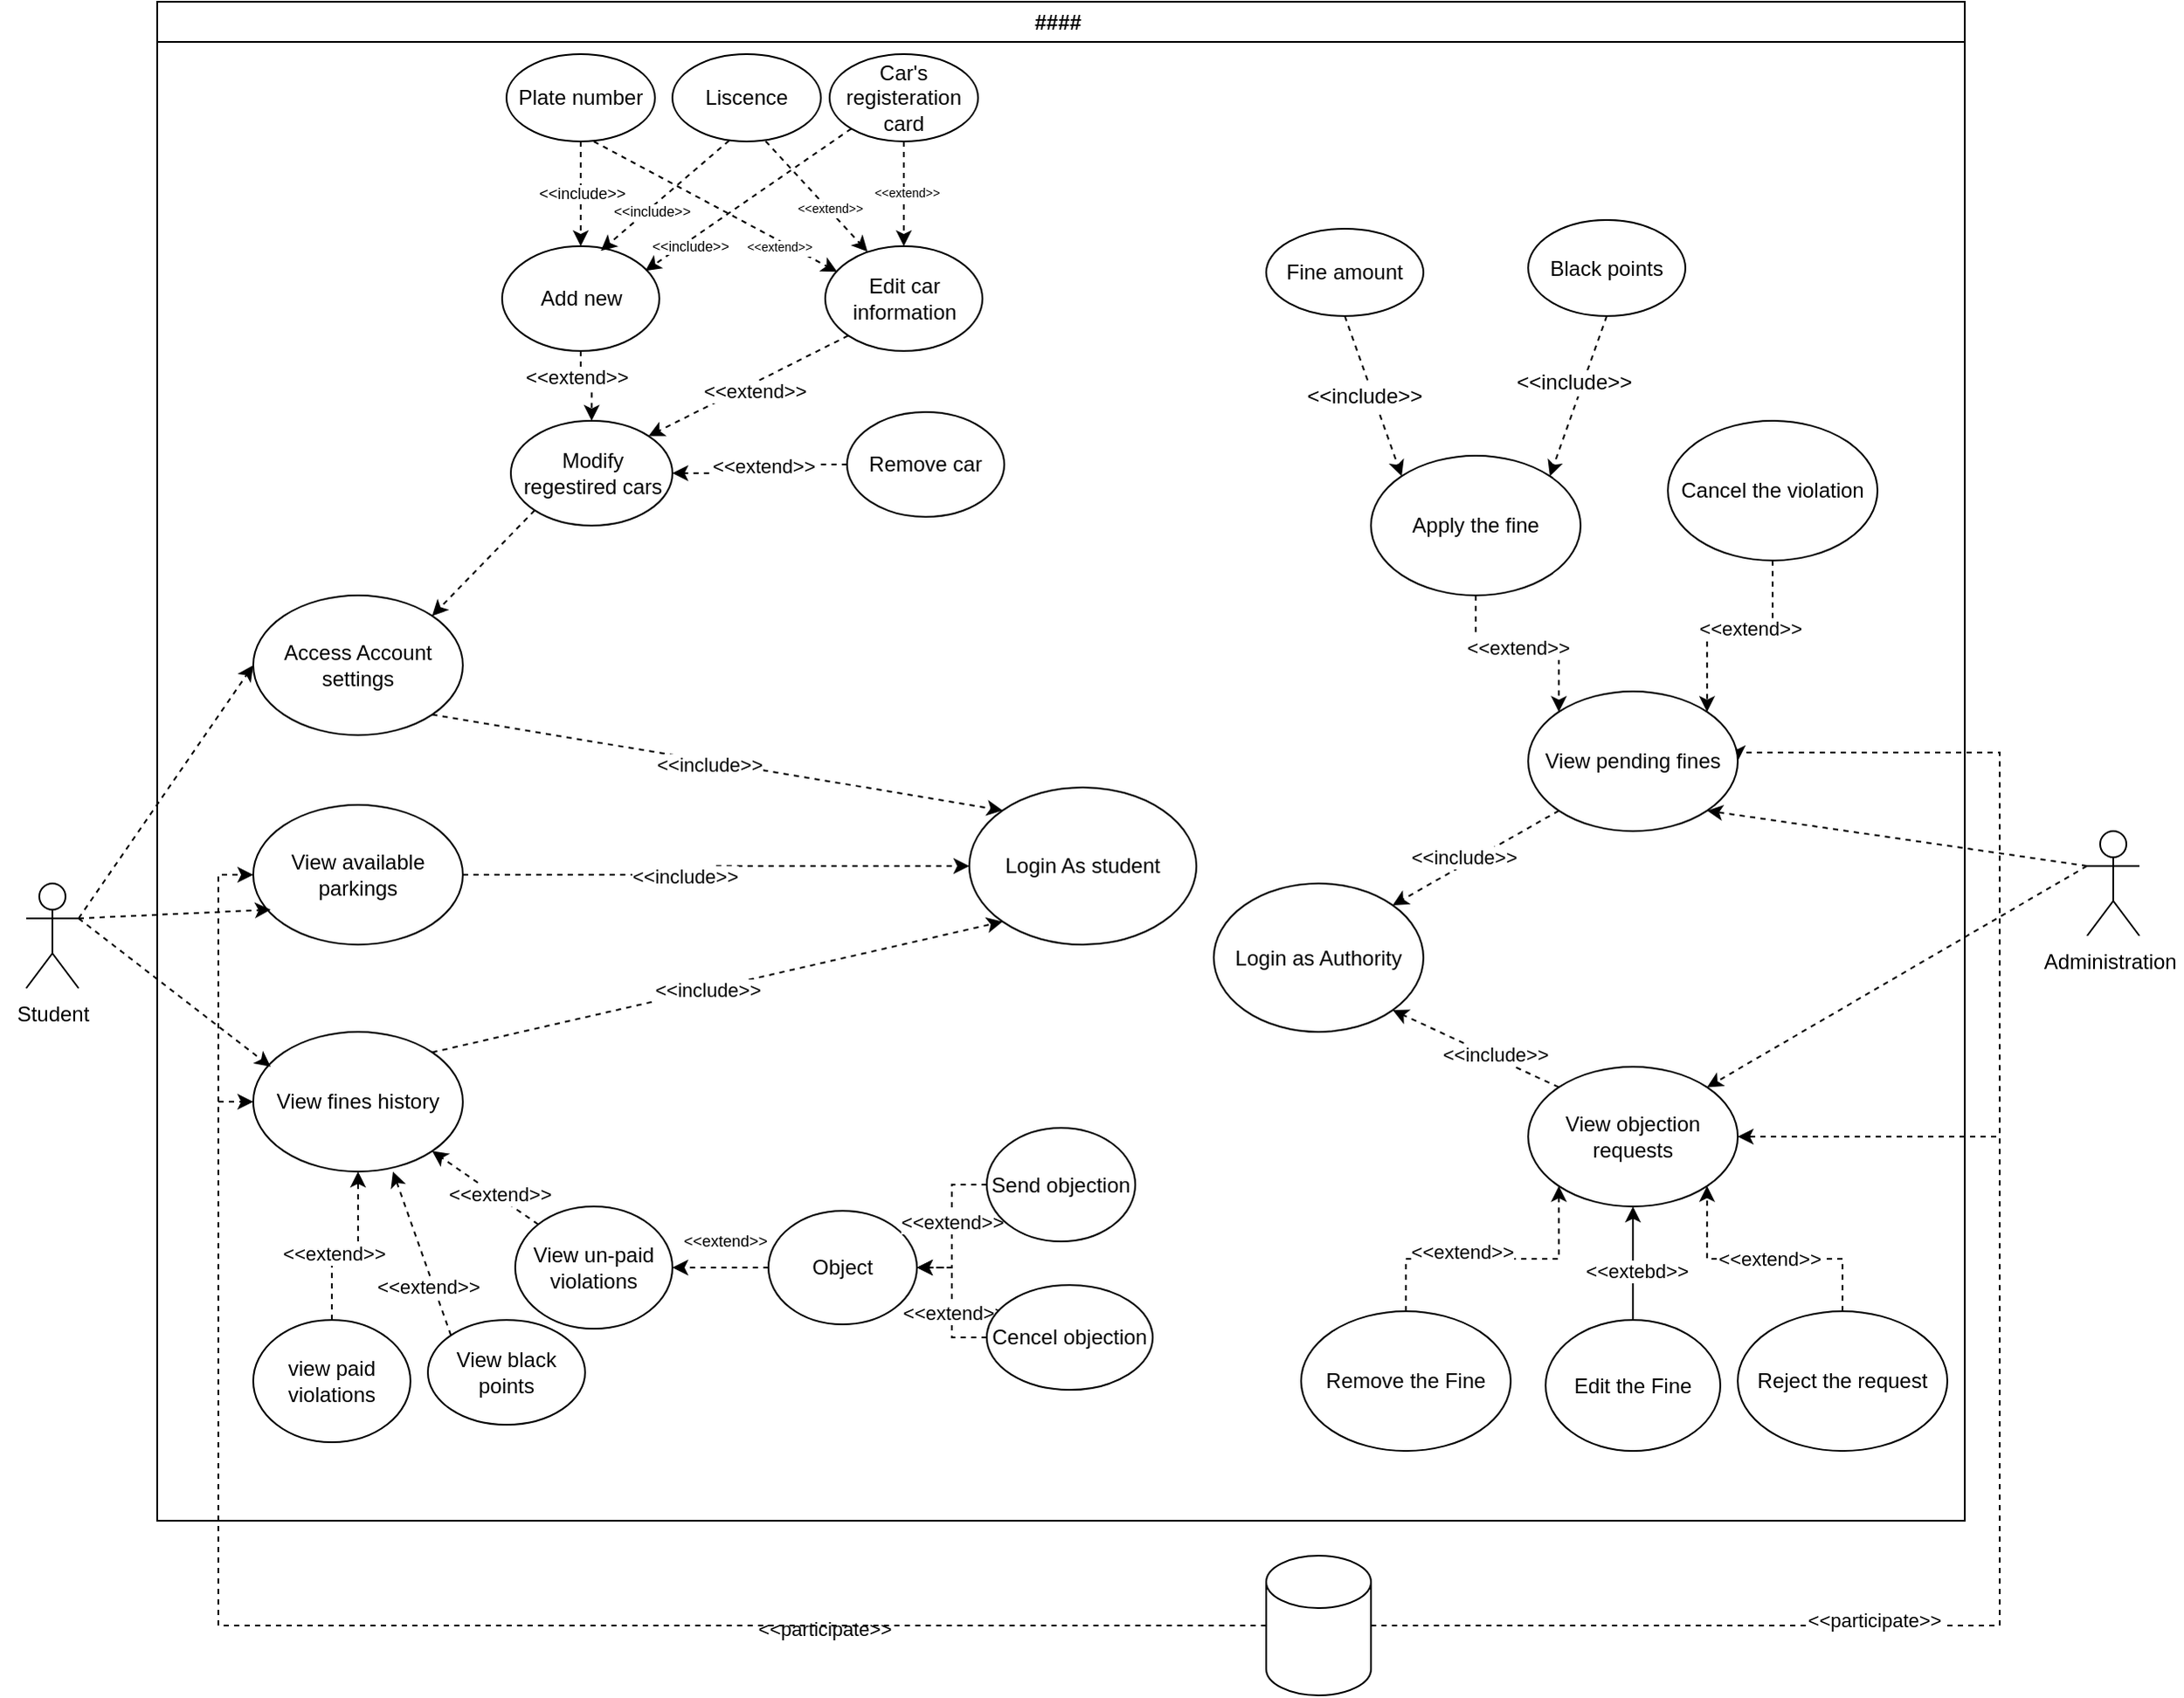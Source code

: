 <mxfile version="20.8.23" type="github" pages="6"><diagram name="Page-1" id="2uTSXbhRYP3rcx5WWeBE"><mxGraphModel dx="555" dy="435" grid="1" gridSize="10" guides="1" tooltips="1" connect="1" arrows="1" fold="1" page="1" pageScale="1" pageWidth="850" pageHeight="1100" math="0" shadow="0"><root><mxCell id="kBsdiCzwA7r4rEjokHal-0"/><mxCell id="kBsdiCzwA7r4rEjokHal-1" parent="kBsdiCzwA7r4rEjokHal-0"/><mxCell id="U8if882Ww-JnEzy6yIA2-0" style="edgeStyle=orthogonalEdgeStyle;rounded=0;orthogonalLoop=1;jettySize=auto;html=1;entryX=0;entryY=0.5;entryDx=0;entryDy=0;dashed=1;" parent="kBsdiCzwA7r4rEjokHal-1" source="U8if882Ww-JnEzy6yIA2-2" target="U8if882Ww-JnEzy6yIA2-43" edge="1"><mxGeometry relative="1" as="geometry"/></mxCell><mxCell id="U8if882Ww-JnEzy6yIA2-1" value="&amp;lt;&amp;lt;include&amp;gt;&amp;gt;" style="edgeLabel;html=1;align=center;verticalAlign=middle;resizable=0;points=[];" parent="U8if882Ww-JnEzy6yIA2-0" vertex="1" connectable="0"><mxGeometry x="-0.14" y="-1" relative="1" as="geometry"><mxPoint as="offset"/></mxGeometry></mxCell><mxCell id="U8if882Ww-JnEzy6yIA2-2" value="View available parkings" style="ellipse;whiteSpace=wrap;html=1;" parent="kBsdiCzwA7r4rEjokHal-1" vertex="1"><mxGeometry x="170" y="500" width="120" height="80" as="geometry"/></mxCell><mxCell id="U8if882Ww-JnEzy6yIA2-3" value="Access Account settings" style="ellipse;whiteSpace=wrap;html=1;" parent="kBsdiCzwA7r4rEjokHal-1" vertex="1"><mxGeometry x="170" y="380" width="120" height="80" as="geometry"/></mxCell><mxCell id="U8if882Ww-JnEzy6yIA2-4" style="edgeStyle=orthogonalEdgeStyle;rounded=0;orthogonalLoop=1;jettySize=auto;html=1;dashed=1;exitX=0.5;exitY=0;exitDx=0;exitDy=0;entryX=0.5;entryY=1;entryDx=0;entryDy=0;" parent="kBsdiCzwA7r4rEjokHal-1" source="U8if882Ww-JnEzy6yIA2-36" target="U8if882Ww-JnEzy6yIA2-6" edge="1"><mxGeometry relative="1" as="geometry"><mxPoint x="190" y="770" as="targetPoint"/><Array as="points"/></mxGeometry></mxCell><mxCell id="U8if882Ww-JnEzy6yIA2-5" value="&amp;lt;&amp;lt;extend&amp;gt;&amp;gt;" style="edgeLabel;html=1;align=center;verticalAlign=middle;resizable=0;points=[];" parent="U8if882Ww-JnEzy6yIA2-4" vertex="1" connectable="0"><mxGeometry x="-0.23" y="-1" relative="1" as="geometry"><mxPoint as="offset"/></mxGeometry></mxCell><mxCell id="U8if882Ww-JnEzy6yIA2-6" value="View fines history" style="ellipse;whiteSpace=wrap;html=1;" parent="kBsdiCzwA7r4rEjokHal-1" vertex="1"><mxGeometry x="170" y="630" width="120" height="80" as="geometry"/></mxCell><mxCell id="U8if882Ww-JnEzy6yIA2-10" value="Modify regestired cars" style="ellipse;whiteSpace=wrap;html=1;" parent="kBsdiCzwA7r4rEjokHal-1" vertex="1"><mxGeometry x="317.5" y="280" width="92.5" height="60" as="geometry"/></mxCell><mxCell id="U8if882Ww-JnEzy6yIA2-11" value="Edit car information" style="ellipse;whiteSpace=wrap;html=1;" parent="kBsdiCzwA7r4rEjokHal-1" vertex="1"><mxGeometry x="497.5" y="180" width="90" height="60" as="geometry"/></mxCell><mxCell id="U8if882Ww-JnEzy6yIA2-12" style="edgeStyle=orthogonalEdgeStyle;rounded=0;orthogonalLoop=1;jettySize=auto;html=1;entryX=1;entryY=0.5;entryDx=0;entryDy=0;dashed=1;" parent="kBsdiCzwA7r4rEjokHal-1" source="U8if882Ww-JnEzy6yIA2-14" target="U8if882Ww-JnEzy6yIA2-10" edge="1"><mxGeometry relative="1" as="geometry"/></mxCell><mxCell id="U8if882Ww-JnEzy6yIA2-13" value="&amp;lt;&amp;lt;extend&amp;gt;&amp;gt;" style="edgeLabel;html=1;align=center;verticalAlign=middle;resizable=0;points=[];" parent="U8if882Ww-JnEzy6yIA2-12" vertex="1" connectable="0"><mxGeometry x="-0.03" y="2" relative="1" as="geometry"><mxPoint as="offset"/></mxGeometry></mxCell><mxCell id="U8if882Ww-JnEzy6yIA2-14" value="Remove car" style="ellipse;whiteSpace=wrap;html=1;" parent="kBsdiCzwA7r4rEjokHal-1" vertex="1"><mxGeometry x="510" y="275" width="90" height="60" as="geometry"/></mxCell><mxCell id="U8if882Ww-JnEzy6yIA2-15" style="edgeStyle=orthogonalEdgeStyle;rounded=0;orthogonalLoop=1;jettySize=auto;html=1;entryX=0.5;entryY=0;entryDx=0;entryDy=0;dashed=1;" parent="kBsdiCzwA7r4rEjokHal-1" source="U8if882Ww-JnEzy6yIA2-17" target="U8if882Ww-JnEzy6yIA2-10" edge="1"><mxGeometry relative="1" as="geometry"/></mxCell><mxCell id="U8if882Ww-JnEzy6yIA2-16" value="&amp;lt;&amp;lt;extend&amp;gt;&amp;gt;" style="edgeLabel;html=1;align=center;verticalAlign=middle;resizable=0;points=[];" parent="U8if882Ww-JnEzy6yIA2-15" vertex="1" connectable="0"><mxGeometry x="-0.354" y="-3" relative="1" as="geometry"><mxPoint as="offset"/></mxGeometry></mxCell><mxCell id="U8if882Ww-JnEzy6yIA2-17" value="Add new" style="ellipse;whiteSpace=wrap;html=1;" parent="kBsdiCzwA7r4rEjokHal-1" vertex="1"><mxGeometry x="312.5" y="180" width="90" height="60" as="geometry"/></mxCell><mxCell id="U8if882Ww-JnEzy6yIA2-18" value="" style="endArrow=classic;html=1;rounded=0;dashed=1;exitX=0;exitY=1;exitDx=0;exitDy=0;entryX=1;entryY=0;entryDx=0;entryDy=0;" parent="kBsdiCzwA7r4rEjokHal-1" source="U8if882Ww-JnEzy6yIA2-10" target="U8if882Ww-JnEzy6yIA2-3" edge="1"><mxGeometry width="50" height="50" relative="1" as="geometry"><mxPoint x="530" y="530" as="sourcePoint"/><mxPoint x="580" y="480" as="targetPoint"/></mxGeometry></mxCell><mxCell id="U8if882Ww-JnEzy6yIA2-19" value="" style="endArrow=classic;html=1;rounded=0;dashed=1;entryX=1;entryY=0;entryDx=0;entryDy=0;exitX=0;exitY=1;exitDx=0;exitDy=0;" parent="kBsdiCzwA7r4rEjokHal-1" source="U8if882Ww-JnEzy6yIA2-11" target="U8if882Ww-JnEzy6yIA2-10" edge="1"><mxGeometry width="50" height="50" relative="1" as="geometry"><mxPoint x="437.5" y="210" as="sourcePoint"/><mxPoint x="487.5" y="160" as="targetPoint"/></mxGeometry></mxCell><mxCell id="U8if882Ww-JnEzy6yIA2-20" value="&amp;lt;&amp;lt;extend&amp;gt;&amp;gt;" style="edgeLabel;html=1;align=center;verticalAlign=middle;resizable=0;points=[];" parent="U8if882Ww-JnEzy6yIA2-19" vertex="1" connectable="0"><mxGeometry x="-0.032" y="4" relative="1" as="geometry"><mxPoint as="offset"/></mxGeometry></mxCell><mxCell id="U8if882Ww-JnEzy6yIA2-21" value="Plate number" style="ellipse;whiteSpace=wrap;html=1;" parent="kBsdiCzwA7r4rEjokHal-1" vertex="1"><mxGeometry x="315" y="70" width="85" height="50" as="geometry"/></mxCell><mxCell id="U8if882Ww-JnEzy6yIA2-22" value="Liscence" style="ellipse;whiteSpace=wrap;html=1;" parent="kBsdiCzwA7r4rEjokHal-1" vertex="1"><mxGeometry x="410" y="70" width="85" height="50" as="geometry"/></mxCell><mxCell id="U8if882Ww-JnEzy6yIA2-23" value="Car's registeration card" style="ellipse;whiteSpace=wrap;html=1;" parent="kBsdiCzwA7r4rEjokHal-1" vertex="1"><mxGeometry x="500" y="70" width="85" height="50" as="geometry"/></mxCell><mxCell id="U8if882Ww-JnEzy6yIA2-24" value="" style="endArrow=classic;html=1;rounded=0;dashed=1;exitX=0.5;exitY=1;exitDx=0;exitDy=0;entryX=0.5;entryY=0;entryDx=0;entryDy=0;" parent="kBsdiCzwA7r4rEjokHal-1" source="U8if882Ww-JnEzy6yIA2-21" target="U8if882Ww-JnEzy6yIA2-17" edge="1"><mxGeometry width="50" height="50" relative="1" as="geometry"><mxPoint x="430" y="190" as="sourcePoint"/><mxPoint x="365" y="190" as="targetPoint"/></mxGeometry></mxCell><mxCell id="U8if882Ww-JnEzy6yIA2-25" value="&amp;lt;&amp;lt;include&amp;gt;&amp;gt;" style="edgeLabel;html=1;align=center;verticalAlign=middle;resizable=0;points=[];fontSize=9;" parent="U8if882Ww-JnEzy6yIA2-24" vertex="1" connectable="0"><mxGeometry x="-0.009" y="1" relative="1" as="geometry"><mxPoint x="-1" as="offset"/></mxGeometry></mxCell><mxCell id="U8if882Ww-JnEzy6yIA2-26" value="" style="endArrow=classic;html=1;rounded=0;dashed=1;entryX=0.269;entryY=0.052;entryDx=0;entryDy=0;exitX=0.628;exitY=0.997;exitDx=0;exitDy=0;entryPerimeter=0;exitPerimeter=0;" parent="kBsdiCzwA7r4rEjokHal-1" source="U8if882Ww-JnEzy6yIA2-22" target="U8if882Ww-JnEzy6yIA2-11" edge="1"><mxGeometry width="50" height="50" relative="1" as="geometry"><mxPoint x="435" y="270" as="sourcePoint"/><mxPoint x="485" y="220" as="targetPoint"/></mxGeometry></mxCell><mxCell id="U8if882Ww-JnEzy6yIA2-27" value="&amp;lt;&amp;lt;extend&amp;gt;&amp;gt;" style="edgeLabel;html=1;align=center;verticalAlign=middle;resizable=0;points=[];fontSize=7;" parent="U8if882Ww-JnEzy6yIA2-26" vertex="1" connectable="0"><mxGeometry x="0.238" relative="1" as="geometry"><mxPoint as="offset"/></mxGeometry></mxCell><mxCell id="U8if882Ww-JnEzy6yIA2-28" value="" style="endArrow=classic;html=1;rounded=0;dashed=1;entryX=0.5;entryY=0;entryDx=0;entryDy=0;exitX=0.5;exitY=1;exitDx=0;exitDy=0;" parent="kBsdiCzwA7r4rEjokHal-1" source="U8if882Ww-JnEzy6yIA2-23" target="U8if882Ww-JnEzy6yIA2-11" edge="1"><mxGeometry width="50" height="50" relative="1" as="geometry"><mxPoint x="435" y="270" as="sourcePoint"/><mxPoint x="485" y="220" as="targetPoint"/></mxGeometry></mxCell><mxCell id="U8if882Ww-JnEzy6yIA2-29" value="&amp;lt;&amp;lt;extend&amp;gt;&amp;gt;" style="edgeLabel;html=1;align=center;verticalAlign=middle;resizable=0;points=[];fontSize=7;" parent="U8if882Ww-JnEzy6yIA2-28" vertex="1" connectable="0"><mxGeometry x="-0.007" y="1" relative="1" as="geometry"><mxPoint as="offset"/></mxGeometry></mxCell><mxCell id="U8if882Ww-JnEzy6yIA2-30" value="" style="endArrow=classic;html=1;rounded=0;dashed=1;entryX=0.911;entryY=0.235;entryDx=0;entryDy=0;entryPerimeter=0;exitX=0;exitY=1;exitDx=0;exitDy=0;" parent="kBsdiCzwA7r4rEjokHal-1" source="U8if882Ww-JnEzy6yIA2-23" target="U8if882Ww-JnEzy6yIA2-17" edge="1"><mxGeometry width="50" height="50" relative="1" as="geometry"><mxPoint x="425" y="190" as="sourcePoint"/><mxPoint x="475" y="140" as="targetPoint"/></mxGeometry></mxCell><mxCell id="U8if882Ww-JnEzy6yIA2-31" value="&amp;lt;&amp;lt;include&amp;gt;&amp;gt;" style="edgeLabel;html=1;align=center;verticalAlign=middle;resizable=0;points=[];fontSize=8;" parent="U8if882Ww-JnEzy6yIA2-30" vertex="1" connectable="0"><mxGeometry x="0.717" y="-1" relative="1" as="geometry"><mxPoint x="9" y="-2" as="offset"/></mxGeometry></mxCell><mxCell id="U8if882Ww-JnEzy6yIA2-32" value="" style="endArrow=classic;html=1;rounded=0;dashed=1;entryX=0.628;entryY=0.044;entryDx=0;entryDy=0;entryPerimeter=0;exitX=0.382;exitY=0.99;exitDx=0;exitDy=0;exitPerimeter=0;" parent="kBsdiCzwA7r4rEjokHal-1" source="U8if882Ww-JnEzy6yIA2-22" target="U8if882Ww-JnEzy6yIA2-17" edge="1"><mxGeometry width="50" height="50" relative="1" as="geometry"><mxPoint x="415" y="170" as="sourcePoint"/><mxPoint x="465" y="120" as="targetPoint"/></mxGeometry></mxCell><mxCell id="U8if882Ww-JnEzy6yIA2-33" value="&amp;lt;&amp;lt;include&amp;gt;&amp;gt;" style="edgeLabel;html=1;align=center;verticalAlign=middle;resizable=0;points=[];fontSize=8;" parent="U8if882Ww-JnEzy6yIA2-32" vertex="1" connectable="0"><mxGeometry x="0.243" y="1" relative="1" as="geometry"><mxPoint as="offset"/></mxGeometry></mxCell><mxCell id="U8if882Ww-JnEzy6yIA2-34" value="" style="endArrow=classic;html=1;rounded=0;dashed=1;entryX=0.076;entryY=0.244;entryDx=0;entryDy=0;entryPerimeter=0;" parent="kBsdiCzwA7r4rEjokHal-1" target="U8if882Ww-JnEzy6yIA2-11" edge="1"><mxGeometry width="50" height="50" relative="1" as="geometry"><mxPoint x="365" y="120" as="sourcePoint"/><mxPoint x="285" y="140" as="targetPoint"/></mxGeometry></mxCell><mxCell id="U8if882Ww-JnEzy6yIA2-35" value="&amp;lt;&amp;lt;extend&amp;gt;&amp;gt;" style="edgeLabel;html=1;align=center;verticalAlign=middle;resizable=0;points=[];fontSize=7;" parent="U8if882Ww-JnEzy6yIA2-34" vertex="1" connectable="0"><mxGeometry x="0.378" y="-1" relative="1" as="geometry"><mxPoint x="10" y="8" as="offset"/></mxGeometry></mxCell><mxCell id="U8if882Ww-JnEzy6yIA2-37" value="View un-paid violations" style="ellipse;whiteSpace=wrap;html=1;" parent="kBsdiCzwA7r4rEjokHal-1" vertex="1"><mxGeometry x="320" y="730" width="90" height="70" as="geometry"/></mxCell><mxCell id="U8if882Ww-JnEzy6yIA2-38" value="" style="endArrow=classic;html=1;rounded=0;dashed=1;exitX=0;exitY=0;exitDx=0;exitDy=0;entryX=1;entryY=1;entryDx=0;entryDy=0;" parent="kBsdiCzwA7r4rEjokHal-1" source="U8if882Ww-JnEzy6yIA2-37" target="U8if882Ww-JnEzy6yIA2-6" edge="1"><mxGeometry width="50" height="50" relative="1" as="geometry"><mxPoint x="290" y="780" as="sourcePoint"/><mxPoint x="380" y="710" as="targetPoint"/></mxGeometry></mxCell><mxCell id="U8if882Ww-JnEzy6yIA2-39" value="&amp;lt;&amp;lt;extend&amp;gt;&amp;gt;" style="edgeLabel;html=1;align=center;verticalAlign=middle;resizable=0;points=[];" parent="U8if882Ww-JnEzy6yIA2-38" vertex="1" connectable="0"><mxGeometry x="-0.228" y="-1" relative="1" as="geometry"><mxPoint as="offset"/></mxGeometry></mxCell><mxCell id="U8if882Ww-JnEzy6yIA2-40" value="" style="edgeStyle=orthogonalEdgeStyle;rounded=0;orthogonalLoop=1;jettySize=auto;html=1;dashed=1;fontSize=12;" parent="kBsdiCzwA7r4rEjokHal-1" source="U8if882Ww-JnEzy6yIA2-42" target="U8if882Ww-JnEzy6yIA2-37" edge="1"><mxGeometry relative="1" as="geometry"/></mxCell><mxCell id="U8if882Ww-JnEzy6yIA2-41" value="&amp;lt;&amp;lt;extend&amp;gt;&amp;gt;" style="edgeLabel;html=1;align=center;verticalAlign=middle;resizable=0;points=[];fontSize=9;" parent="U8if882Ww-JnEzy6yIA2-40" vertex="1" connectable="0"><mxGeometry x="-0.122" y="1" relative="1" as="geometry"><mxPoint x="-1" y="-16" as="offset"/></mxGeometry></mxCell><mxCell id="U8if882Ww-JnEzy6yIA2-42" value="Object" style="ellipse;whiteSpace=wrap;html=1;" parent="kBsdiCzwA7r4rEjokHal-1" vertex="1"><mxGeometry x="465" y="732.5" width="85" height="65" as="geometry"/></mxCell><mxCell id="U8if882Ww-JnEzy6yIA2-44" value="" style="endArrow=classic;html=1;rounded=0;dashed=1;entryX=0;entryY=0;entryDx=0;entryDy=0;exitX=1;exitY=1;exitDx=0;exitDy=0;" parent="kBsdiCzwA7r4rEjokHal-1" source="U8if882Ww-JnEzy6yIA2-3" target="U8if882Ww-JnEzy6yIA2-43" edge="1"><mxGeometry width="50" height="50" relative="1" as="geometry"><mxPoint x="340" y="480" as="sourcePoint"/><mxPoint x="390" y="430" as="targetPoint"/></mxGeometry></mxCell><mxCell id="U8if882Ww-JnEzy6yIA2-45" value="&amp;lt;&amp;lt;include&amp;gt;&amp;gt;" style="edgeLabel;html=1;align=center;verticalAlign=middle;resizable=0;points=[];" parent="U8if882Ww-JnEzy6yIA2-44" vertex="1" connectable="0"><mxGeometry x="-0.027" y="-2" relative="1" as="geometry"><mxPoint as="offset"/></mxGeometry></mxCell><mxCell id="U8if882Ww-JnEzy6yIA2-46" value="" style="endArrow=classic;html=1;rounded=0;dashed=1;entryX=0;entryY=1;entryDx=0;entryDy=0;exitX=1;exitY=0;exitDx=0;exitDy=0;" parent="kBsdiCzwA7r4rEjokHal-1" source="U8if882Ww-JnEzy6yIA2-6" target="U8if882Ww-JnEzy6yIA2-43" edge="1"><mxGeometry width="50" height="50" relative="1" as="geometry"><mxPoint x="280" y="640" as="sourcePoint"/><mxPoint x="330" y="590" as="targetPoint"/></mxGeometry></mxCell><mxCell id="U8if882Ww-JnEzy6yIA2-47" value="&amp;lt;&amp;lt;include&amp;gt;&amp;gt;" style="edgeLabel;html=1;align=center;verticalAlign=middle;resizable=0;points=[];" parent="U8if882Ww-JnEzy6yIA2-46" vertex="1" connectable="0"><mxGeometry x="-0.037" relative="1" as="geometry"><mxPoint as="offset"/></mxGeometry></mxCell><mxCell id="U8if882Ww-JnEzy6yIA2-48" style="edgeStyle=orthogonalEdgeStyle;rounded=0;orthogonalLoop=1;jettySize=auto;html=1;entryX=0;entryY=0.5;entryDx=0;entryDy=0;dashed=1;" parent="kBsdiCzwA7r4rEjokHal-1" source="U8if882Ww-JnEzy6yIA2-54" target="U8if882Ww-JnEzy6yIA2-6" edge="1"><mxGeometry relative="1" as="geometry"/></mxCell><mxCell id="U8if882Ww-JnEzy6yIA2-49" value="&amp;lt;&amp;lt;participate&amp;gt;&amp;gt;" style="edgeLabel;html=1;align=center;verticalAlign=middle;resizable=0;points=[];" parent="U8if882Ww-JnEzy6yIA2-48" vertex="1" connectable="0"><mxGeometry x="-0.452" y="2" relative="1" as="geometry"><mxPoint x="-1" as="offset"/></mxGeometry></mxCell><mxCell id="U8if882Ww-JnEzy6yIA2-50" style="edgeStyle=orthogonalEdgeStyle;rounded=0;orthogonalLoop=1;jettySize=auto;html=1;exitX=1;exitY=0.5;exitDx=0;exitDy=0;exitPerimeter=0;entryX=1;entryY=0.5;entryDx=0;entryDy=0;dashed=1;" parent="kBsdiCzwA7r4rEjokHal-1" source="U8if882Ww-JnEzy6yIA2-54" target="U8if882Ww-JnEzy6yIA2-65" edge="1"><mxGeometry relative="1" as="geometry"><Array as="points"><mxPoint x="1170" y="970"/><mxPoint x="1170" y="690"/></Array></mxGeometry></mxCell><mxCell id="U8if882Ww-JnEzy6yIA2-51" style="edgeStyle=orthogonalEdgeStyle;rounded=0;orthogonalLoop=1;jettySize=auto;html=1;exitX=1;exitY=0.5;exitDx=0;exitDy=0;exitPerimeter=0;entryX=1;entryY=0.5;entryDx=0;entryDy=0;dashed=1;" parent="kBsdiCzwA7r4rEjokHal-1" source="U8if882Ww-JnEzy6yIA2-54" target="U8if882Ww-JnEzy6yIA2-64" edge="1"><mxGeometry relative="1" as="geometry"><Array as="points"><mxPoint x="1170" y="970"/><mxPoint x="1170" y="470"/><mxPoint x="1020" y="470"/></Array></mxGeometry></mxCell><mxCell id="U8if882Ww-JnEzy6yIA2-52" value="&amp;lt;&amp;lt;participate&amp;gt;&amp;gt;" style="edgeLabel;html=1;align=center;verticalAlign=middle;resizable=0;points=[];" parent="U8if882Ww-JnEzy6yIA2-51" vertex="1" connectable="0"><mxGeometry x="-0.432" y="3" relative="1" as="geometry"><mxPoint x="-1" as="offset"/></mxGeometry></mxCell><mxCell id="U8if882Ww-JnEzy6yIA2-53" style="edgeStyle=orthogonalEdgeStyle;rounded=0;orthogonalLoop=1;jettySize=auto;html=1;entryX=0;entryY=0.5;entryDx=0;entryDy=0;dashed=1;" parent="kBsdiCzwA7r4rEjokHal-1" source="U8if882Ww-JnEzy6yIA2-54" target="U8if882Ww-JnEzy6yIA2-2" edge="1"><mxGeometry relative="1" as="geometry"/></mxCell><mxCell id="U8if882Ww-JnEzy6yIA2-54" value="" style="shape=cylinder3;whiteSpace=wrap;html=1;boundedLbl=1;backgroundOutline=1;size=15;fontSize=9;" parent="kBsdiCzwA7r4rEjokHal-1" vertex="1"><mxGeometry x="750" y="930" width="60" height="80" as="geometry"/></mxCell><mxCell id="U8if882Ww-JnEzy6yIA2-55" style="edgeStyle=orthogonalEdgeStyle;rounded=0;orthogonalLoop=1;jettySize=auto;html=1;entryX=1;entryY=0.5;entryDx=0;entryDy=0;dashed=1;" parent="kBsdiCzwA7r4rEjokHal-1" source="U8if882Ww-JnEzy6yIA2-57" target="U8if882Ww-JnEzy6yIA2-42" edge="1"><mxGeometry relative="1" as="geometry"/></mxCell><mxCell id="U8if882Ww-JnEzy6yIA2-56" value="&amp;lt;&amp;lt;extend&amp;gt;&amp;gt;" style="edgeLabel;html=1;align=center;verticalAlign=middle;resizable=0;points=[];" parent="U8if882Ww-JnEzy6yIA2-55" vertex="1" connectable="0"><mxGeometry x="-0.066" relative="1" as="geometry"><mxPoint as="offset"/></mxGeometry></mxCell><mxCell id="U8if882Ww-JnEzy6yIA2-57" value="Send objection" style="ellipse;whiteSpace=wrap;html=1;" parent="kBsdiCzwA7r4rEjokHal-1" vertex="1"><mxGeometry x="590" y="685" width="85" height="65" as="geometry"/></mxCell><mxCell id="U8if882Ww-JnEzy6yIA2-58" style="edgeStyle=orthogonalEdgeStyle;rounded=0;orthogonalLoop=1;jettySize=auto;html=1;entryX=1;entryY=0.5;entryDx=0;entryDy=0;dashed=1;" parent="kBsdiCzwA7r4rEjokHal-1" source="U8if882Ww-JnEzy6yIA2-60" target="U8if882Ww-JnEzy6yIA2-42" edge="1"><mxGeometry relative="1" as="geometry"/></mxCell><mxCell id="U8if882Ww-JnEzy6yIA2-59" value="&amp;lt;&amp;lt;extend&amp;gt;&amp;gt;" style="edgeLabel;html=1;align=center;verticalAlign=middle;resizable=0;points=[];" parent="U8if882Ww-JnEzy6yIA2-58" vertex="1" connectable="0"><mxGeometry x="-0.145" y="-1" relative="1" as="geometry"><mxPoint as="offset"/></mxGeometry></mxCell><mxCell id="U8if882Ww-JnEzy6yIA2-60" value="Cencel objection" style="ellipse;whiteSpace=wrap;html=1;" parent="kBsdiCzwA7r4rEjokHal-1" vertex="1"><mxGeometry x="590" y="775" width="95" height="60" as="geometry"/></mxCell><mxCell id="U8if882Ww-JnEzy6yIA2-61" value="Actor" style="shape=umlActor;verticalLabelPosition=bottom;verticalAlign=top;html=1;outlineConnect=0;" parent="kBsdiCzwA7r4rEjokHal-1" vertex="1"><mxGeometry x="1220" y="515" width="30" height="60" as="geometry"/></mxCell><mxCell id="U8if882Ww-JnEzy6yIA2-62" value="Actor" style="shape=umlActor;verticalLabelPosition=bottom;verticalAlign=top;html=1;outlineConnect=0;labelBackgroundColor=none;" parent="kBsdiCzwA7r4rEjokHal-1" vertex="1"><mxGeometry x="40" y="545" width="30" height="60" as="geometry"/></mxCell><mxCell id="U8if882Ww-JnEzy6yIA2-63" value="####&amp;nbsp;" style="swimlane;whiteSpace=wrap;html=1;" parent="kBsdiCzwA7r4rEjokHal-1" vertex="1"><mxGeometry x="115" y="40" width="1035" height="870" as="geometry"/></mxCell><mxCell id="U8if882Ww-JnEzy6yIA2-64" value="View pending fines" style="ellipse;whiteSpace=wrap;html=1;" parent="U8if882Ww-JnEzy6yIA2-63" vertex="1"><mxGeometry x="785" y="395" width="120" height="80" as="geometry"/></mxCell><mxCell id="U8if882Ww-JnEzy6yIA2-65" value="View objection requests" style="ellipse;whiteSpace=wrap;html=1;" parent="U8if882Ww-JnEzy6yIA2-63" vertex="1"><mxGeometry x="785" y="610" width="120" height="80" as="geometry"/></mxCell><mxCell id="U8if882Ww-JnEzy6yIA2-66" value="Login as Authority" style="ellipse;whiteSpace=wrap;html=1;" parent="U8if882Ww-JnEzy6yIA2-63" vertex="1"><mxGeometry x="605" y="505" width="120" height="85" as="geometry"/></mxCell><mxCell id="U8if882Ww-JnEzy6yIA2-67" value="" style="endArrow=classic;html=1;rounded=0;dashed=1;entryX=1;entryY=0;entryDx=0;entryDy=0;exitX=0;exitY=1;exitDx=0;exitDy=0;" parent="U8if882Ww-JnEzy6yIA2-63" source="U8if882Ww-JnEzy6yIA2-64" target="U8if882Ww-JnEzy6yIA2-66" edge="1"><mxGeometry width="50" height="50" relative="1" as="geometry"><mxPoint x="765" y="570" as="sourcePoint"/><mxPoint x="815" y="520" as="targetPoint"/></mxGeometry></mxCell><mxCell id="U8if882Ww-JnEzy6yIA2-68" value="&amp;lt;&amp;lt;include&amp;gt;&amp;gt;" style="edgeLabel;html=1;align=center;verticalAlign=middle;resizable=0;points=[];" parent="U8if882Ww-JnEzy6yIA2-67" vertex="1" connectable="0"><mxGeometry x="0.117" y="-4" relative="1" as="geometry"><mxPoint as="offset"/></mxGeometry></mxCell><mxCell id="U8if882Ww-JnEzy6yIA2-69" value="" style="endArrow=classic;html=1;rounded=0;dashed=1;entryX=1;entryY=1;entryDx=0;entryDy=0;exitX=0;exitY=0;exitDx=0;exitDy=0;" parent="U8if882Ww-JnEzy6yIA2-63" source="U8if882Ww-JnEzy6yIA2-65" target="U8if882Ww-JnEzy6yIA2-66" edge="1"><mxGeometry width="50" height="50" relative="1" as="geometry"><mxPoint x="685" y="670" as="sourcePoint"/><mxPoint x="735" y="620" as="targetPoint"/></mxGeometry></mxCell><mxCell id="U8if882Ww-JnEzy6yIA2-70" value="&amp;lt;&amp;lt;include&amp;gt;&amp;gt;" style="edgeLabel;html=1;align=center;verticalAlign=middle;resizable=0;points=[];" parent="U8if882Ww-JnEzy6yIA2-69" vertex="1" connectable="0"><mxGeometry x="-0.208" y="-2" relative="1" as="geometry"><mxPoint as="offset"/></mxGeometry></mxCell><mxCell id="U8if882Ww-JnEzy6yIA2-71" style="edgeStyle=orthogonalEdgeStyle;rounded=0;orthogonalLoop=1;jettySize=auto;html=1;entryX=0;entryY=0;entryDx=0;entryDy=0;dashed=1;" parent="U8if882Ww-JnEzy6yIA2-63" source="U8if882Ww-JnEzy6yIA2-73" target="U8if882Ww-JnEzy6yIA2-64" edge="1"><mxGeometry relative="1" as="geometry"/></mxCell><mxCell id="U8if882Ww-JnEzy6yIA2-72" value="&amp;lt;&amp;lt;extend&amp;gt;&amp;gt;" style="edgeLabel;html=1;align=center;verticalAlign=middle;resizable=0;points=[];" parent="U8if882Ww-JnEzy6yIA2-71" vertex="1" connectable="0"><mxGeometry x="-0.101" y="-2" relative="1" as="geometry"><mxPoint as="offset"/></mxGeometry></mxCell><mxCell id="U8if882Ww-JnEzy6yIA2-73" value="Apply the fine" style="ellipse;whiteSpace=wrap;html=1;" parent="U8if882Ww-JnEzy6yIA2-63" vertex="1"><mxGeometry x="695" y="260" width="120" height="80" as="geometry"/></mxCell><mxCell id="U8if882Ww-JnEzy6yIA2-74" style="edgeStyle=orthogonalEdgeStyle;rounded=0;orthogonalLoop=1;jettySize=auto;html=1;exitX=0.5;exitY=1;exitDx=0;exitDy=0;entryX=1;entryY=0;entryDx=0;entryDy=0;dashed=1;" parent="U8if882Ww-JnEzy6yIA2-63" source="U8if882Ww-JnEzy6yIA2-76" target="U8if882Ww-JnEzy6yIA2-64" edge="1"><mxGeometry relative="1" as="geometry"/></mxCell><mxCell id="U8if882Ww-JnEzy6yIA2-75" value="&amp;lt;&amp;lt;extend&amp;gt;&amp;gt;" style="edgeLabel;html=1;align=center;verticalAlign=middle;resizable=0;points=[];" parent="U8if882Ww-JnEzy6yIA2-74" vertex="1" connectable="0"><mxGeometry x="-0.188" y="1" relative="1" as="geometry"><mxPoint as="offset"/></mxGeometry></mxCell><mxCell id="U8if882Ww-JnEzy6yIA2-76" value="Cancel the violation" style="ellipse;whiteSpace=wrap;html=1;" parent="U8if882Ww-JnEzy6yIA2-63" vertex="1"><mxGeometry x="865" y="240" width="120" height="80" as="geometry"/></mxCell><mxCell id="U8if882Ww-JnEzy6yIA2-77" style="edgeStyle=orthogonalEdgeStyle;rounded=0;orthogonalLoop=1;jettySize=auto;html=1;exitX=0.5;exitY=0;exitDx=0;exitDy=0;entryX=0;entryY=1;entryDx=0;entryDy=0;dashed=1;" parent="U8if882Ww-JnEzy6yIA2-63" source="U8if882Ww-JnEzy6yIA2-79" target="U8if882Ww-JnEzy6yIA2-65" edge="1"><mxGeometry relative="1" as="geometry"/></mxCell><mxCell id="U8if882Ww-JnEzy6yIA2-78" value="&amp;lt;&amp;lt;extend&amp;gt;&amp;gt;" style="edgeLabel;html=1;align=center;verticalAlign=middle;resizable=0;points=[];" parent="U8if882Ww-JnEzy6yIA2-77" vertex="1" connectable="0"><mxGeometry x="-0.23" y="4" relative="1" as="geometry"><mxPoint as="offset"/></mxGeometry></mxCell><mxCell id="U8if882Ww-JnEzy6yIA2-79" value="Remove the Fine" style="ellipse;whiteSpace=wrap;html=1;" parent="U8if882Ww-JnEzy6yIA2-63" vertex="1"><mxGeometry x="655" y="750" width="120" height="80" as="geometry"/></mxCell><mxCell id="U8if882Ww-JnEzy6yIA2-80" style="edgeStyle=orthogonalEdgeStyle;rounded=0;orthogonalLoop=1;jettySize=auto;html=1;exitX=0.5;exitY=0;exitDx=0;exitDy=0;entryX=1;entryY=1;entryDx=0;entryDy=0;dashed=1;" parent="U8if882Ww-JnEzy6yIA2-63" source="U8if882Ww-JnEzy6yIA2-82" target="U8if882Ww-JnEzy6yIA2-65" edge="1"><mxGeometry relative="1" as="geometry"/></mxCell><mxCell id="U8if882Ww-JnEzy6yIA2-81" value="&amp;lt;&amp;lt;extend&amp;gt;&amp;gt;" style="edgeLabel;html=1;align=center;verticalAlign=middle;resizable=0;points=[];" parent="U8if882Ww-JnEzy6yIA2-80" vertex="1" connectable="0"><mxGeometry x="-0.035" relative="1" as="geometry"><mxPoint as="offset"/></mxGeometry></mxCell><mxCell id="U8if882Ww-JnEzy6yIA2-82" value="Reject the request" style="ellipse;whiteSpace=wrap;html=1;" parent="U8if882Ww-JnEzy6yIA2-63" vertex="1"><mxGeometry x="905" y="750" width="120" height="80" as="geometry"/></mxCell><mxCell id="U8if882Ww-JnEzy6yIA2-83" value="Fine amount" style="ellipse;whiteSpace=wrap;html=1;" parent="U8if882Ww-JnEzy6yIA2-63" vertex="1"><mxGeometry x="635" y="130" width="90" height="50" as="geometry"/></mxCell><mxCell id="U8if882Ww-JnEzy6yIA2-84" value="Black points" style="ellipse;whiteSpace=wrap;html=1;fontSize=12;" parent="U8if882Ww-JnEzy6yIA2-63" vertex="1"><mxGeometry x="785" y="125" width="90" height="55" as="geometry"/></mxCell><mxCell id="U8if882Ww-JnEzy6yIA2-85" value="" style="endArrow=classic;html=1;rounded=0;dashed=1;fontSize=12;entryX=0;entryY=0;entryDx=0;entryDy=0;exitX=0.5;exitY=1;exitDx=0;exitDy=0;" parent="U8if882Ww-JnEzy6yIA2-63" source="U8if882Ww-JnEzy6yIA2-83" target="U8if882Ww-JnEzy6yIA2-73" edge="1"><mxGeometry width="50" height="50" relative="1" as="geometry"><mxPoint x="655" y="290" as="sourcePoint"/><mxPoint x="705" y="240" as="targetPoint"/></mxGeometry></mxCell><mxCell id="U8if882Ww-JnEzy6yIA2-86" value="&amp;lt;&amp;lt;include&amp;gt;&amp;gt;" style="edgeLabel;html=1;align=center;verticalAlign=middle;resizable=0;points=[];fontSize=12;" parent="U8if882Ww-JnEzy6yIA2-85" vertex="1" connectable="0"><mxGeometry x="-0.043" y="-5" relative="1" as="geometry"><mxPoint as="offset"/></mxGeometry></mxCell><mxCell id="U8if882Ww-JnEzy6yIA2-87" value="" style="endArrow=classic;html=1;rounded=0;dashed=1;fontSize=12;entryX=1;entryY=0;entryDx=0;entryDy=0;exitX=0.5;exitY=1;exitDx=0;exitDy=0;" parent="U8if882Ww-JnEzy6yIA2-63" source="U8if882Ww-JnEzy6yIA2-84" target="U8if882Ww-JnEzy6yIA2-73" edge="1"><mxGeometry width="50" height="50" relative="1" as="geometry"><mxPoint x="735" y="230" as="sourcePoint"/><mxPoint x="785" y="180" as="targetPoint"/></mxGeometry></mxCell><mxCell id="U8if882Ww-JnEzy6yIA2-88" value="&amp;lt;&amp;lt;include&amp;gt;&amp;gt;" style="edgeLabel;html=1;align=center;verticalAlign=middle;resizable=0;points=[];fontSize=12;" parent="U8if882Ww-JnEzy6yIA2-87" vertex="1" connectable="0"><mxGeometry x="-0.132" y="-6" relative="1" as="geometry"><mxPoint as="offset"/></mxGeometry></mxCell><mxCell id="U8if882Ww-JnEzy6yIA2-89" style="edgeStyle=orthogonalEdgeStyle;rounded=0;orthogonalLoop=1;jettySize=auto;html=1;entryX=0.5;entryY=1;entryDx=0;entryDy=0;" parent="U8if882Ww-JnEzy6yIA2-63" source="U8if882Ww-JnEzy6yIA2-91" target="U8if882Ww-JnEzy6yIA2-65" edge="1"><mxGeometry relative="1" as="geometry"/></mxCell><mxCell id="U8if882Ww-JnEzy6yIA2-90" value="&amp;lt;&amp;lt;extebd&amp;gt;&amp;gt;" style="edgeLabel;html=1;align=center;verticalAlign=middle;resizable=0;points=[];" parent="U8if882Ww-JnEzy6yIA2-89" vertex="1" connectable="0"><mxGeometry x="-0.126" y="-2" relative="1" as="geometry"><mxPoint as="offset"/></mxGeometry></mxCell><mxCell id="U8if882Ww-JnEzy6yIA2-91" value="Edit the Fine" style="ellipse;whiteSpace=wrap;html=1;" parent="U8if882Ww-JnEzy6yIA2-63" vertex="1"><mxGeometry x="795" y="755" width="100" height="75" as="geometry"/></mxCell><mxCell id="U8if882Ww-JnEzy6yIA2-43" value="Login As student" style="ellipse;whiteSpace=wrap;html=1;" parent="U8if882Ww-JnEzy6yIA2-63" vertex="1"><mxGeometry x="465" y="450" width="130" height="90" as="geometry"/></mxCell><mxCell id="U8if882Ww-JnEzy6yIA2-9" value="View black points" style="ellipse;whiteSpace=wrap;html=1;" parent="U8if882Ww-JnEzy6yIA2-63" vertex="1"><mxGeometry x="155" y="755" width="90" height="60" as="geometry"/></mxCell><mxCell id="vtPs7HjtoRHT-j0-lD_K-0" value="" style="endArrow=classic;html=1;rounded=0;dashed=1;exitX=0;exitY=0;exitDx=0;exitDy=0;" edge="1" parent="U8if882Ww-JnEzy6yIA2-63" source="U8if882Ww-JnEzy6yIA2-9"><mxGeometry width="50" height="50" relative="1" as="geometry"><mxPoint x="215" y="850" as="sourcePoint"/><mxPoint x="135" y="670" as="targetPoint"/></mxGeometry></mxCell><mxCell id="vtPs7HjtoRHT-j0-lD_K-1" value="&amp;lt;&amp;lt;extend&amp;gt;&amp;gt;" style="edgeLabel;html=1;align=center;verticalAlign=middle;resizable=0;points=[];" vertex="1" connectable="0" parent="vtPs7HjtoRHT-j0-lD_K-0"><mxGeometry x="-0.02" y="1" relative="1" as="geometry"><mxPoint x="4" y="17" as="offset"/></mxGeometry></mxCell><mxCell id="U8if882Ww-JnEzy6yIA2-36" value="view paid violations" style="ellipse;whiteSpace=wrap;html=1;" parent="U8if882Ww-JnEzy6yIA2-63" vertex="1"><mxGeometry x="55" y="755" width="90" height="70" as="geometry"/></mxCell><mxCell id="U8if882Ww-JnEzy6yIA2-92" value="" style="endArrow=classic;html=1;rounded=0;dashed=1;entryX=0;entryY=0.5;entryDx=0;entryDy=0;exitX=1;exitY=0.333;exitDx=0;exitDy=0;exitPerimeter=0;" parent="kBsdiCzwA7r4rEjokHal-1" source="U8if882Ww-JnEzy6yIA2-62" target="U8if882Ww-JnEzy6yIA2-3" edge="1"><mxGeometry width="50" height="50" relative="1" as="geometry"><mxPoint x="70" y="570" as="sourcePoint"/><mxPoint x="120" y="520" as="targetPoint"/></mxGeometry></mxCell><mxCell id="U8if882Ww-JnEzy6yIA2-93" value="" style="endArrow=classic;html=1;rounded=0;dashed=1;exitX=1;exitY=0.333;exitDx=0;exitDy=0;exitPerimeter=0;" parent="kBsdiCzwA7r4rEjokHal-1" source="U8if882Ww-JnEzy6yIA2-62" edge="1"><mxGeometry width="50" height="50" relative="1" as="geometry"><mxPoint x="80" y="630" as="sourcePoint"/><mxPoint x="180" y="650" as="targetPoint"/></mxGeometry></mxCell><mxCell id="U8if882Ww-JnEzy6yIA2-94" value="" style="endArrow=classic;html=1;rounded=0;dashed=1;exitX=1;exitY=0.333;exitDx=0;exitDy=0;exitPerimeter=0;" parent="kBsdiCzwA7r4rEjokHal-1" source="U8if882Ww-JnEzy6yIA2-62" edge="1"><mxGeometry width="50" height="50" relative="1" as="geometry"><mxPoint x="110" y="590" as="sourcePoint"/><mxPoint x="180" y="560" as="targetPoint"/></mxGeometry></mxCell><mxCell id="U8if882Ww-JnEzy6yIA2-95" value="" style="endArrow=classic;html=1;rounded=0;dashed=1;exitX=0;exitY=0.333;exitDx=0;exitDy=0;exitPerimeter=0;entryX=1;entryY=0;entryDx=0;entryDy=0;" parent="kBsdiCzwA7r4rEjokHal-1" source="U8if882Ww-JnEzy6yIA2-61" target="U8if882Ww-JnEzy6yIA2-65" edge="1"><mxGeometry width="50" height="50" relative="1" as="geometry"><mxPoint x="920" y="610" as="sourcePoint"/><mxPoint x="1020" y="620" as="targetPoint"/></mxGeometry></mxCell><mxCell id="U8if882Ww-JnEzy6yIA2-96" value="" style="endArrow=classic;html=1;rounded=0;dashed=1;exitX=0;exitY=0.333;exitDx=0;exitDy=0;exitPerimeter=0;entryX=1;entryY=1;entryDx=0;entryDy=0;" parent="kBsdiCzwA7r4rEjokHal-1" source="U8if882Ww-JnEzy6yIA2-61" target="U8if882Ww-JnEzy6yIA2-64" edge="1"><mxGeometry width="50" height="50" relative="1" as="geometry"><mxPoint x="970" y="540" as="sourcePoint"/><mxPoint x="1020" y="440" as="targetPoint"/></mxGeometry></mxCell><mxCell id="U8if882Ww-JnEzy6yIA2-97" value="Student" style="text;html=1;align=center;verticalAlign=middle;resizable=0;points=[];autosize=1;strokeColor=none;fillColor=none;labelBackgroundColor=default;" parent="kBsdiCzwA7r4rEjokHal-1" vertex="1"><mxGeometry x="25" y="605" width="60" height="30" as="geometry"/></mxCell><mxCell id="U8if882Ww-JnEzy6yIA2-100" value="Administration&amp;nbsp;" style="text;html=1;align=center;verticalAlign=middle;whiteSpace=wrap;rounded=0;fillColor=default;" parent="kBsdiCzwA7r4rEjokHal-1" vertex="1"><mxGeometry x="1205" y="575" width="60" height="30" as="geometry"/></mxCell></root></mxGraphModel></diagram><diagram id="aGM7EeF0TcpiKYhTvGTF" name="Log-in"><mxGraphModel dx="832" dy="652" grid="1" gridSize="10" guides="1" tooltips="1" connect="1" arrows="1" fold="1" page="1" pageScale="1" pageWidth="850" pageHeight="1100" math="0" shadow="0"><root><mxCell id="0"/><mxCell id="1" parent="0"/><mxCell id="9pIVO09RBlTZqWtcsEFP-2" value="Application" style="rounded=1;whiteSpace=wrap;html=1;" parent="1" vertex="1"><mxGeometry x="365" y="460" width="120" height="60" as="geometry"/></mxCell><mxCell id="9pIVO09RBlTZqWtcsEFP-3" value="Backend" style="rounded=1;whiteSpace=wrap;html=1;" parent="1" vertex="1"><mxGeometry x="560" y="460" width="120" height="60" as="geometry"/></mxCell><mxCell id="9pIVO09RBlTZqWtcsEFP-5" value="" style="endArrow=none;dashed=1;html=1;rounded=0;" parent="1" edge="1"><mxGeometry width="50" height="50" relative="1" as="geometry"><mxPoint x="240" y="910" as="sourcePoint"/><mxPoint x="240" y="510" as="targetPoint"/></mxGeometry></mxCell><mxCell id="9pIVO09RBlTZqWtcsEFP-6" value="student" style="shape=umlActor;verticalLabelPosition=bottom;verticalAlign=top;html=1;outlineConnect=0;" parent="1" vertex="1"><mxGeometry x="220" y="440" width="30" height="60" as="geometry"/></mxCell><mxCell id="9pIVO09RBlTZqWtcsEFP-7" value="" style="endArrow=none;dashed=1;html=1;rounded=0;" parent="1" edge="1"><mxGeometry width="50" height="50" relative="1" as="geometry"><mxPoint x="425" y="910" as="sourcePoint"/><mxPoint x="425" y="520" as="targetPoint"/></mxGeometry></mxCell><mxCell id="9pIVO09RBlTZqWtcsEFP-8" value="" style="endArrow=none;dashed=1;html=1;rounded=0;" parent="1" edge="1"><mxGeometry width="50" height="50" relative="1" as="geometry"><mxPoint x="620" y="910" as="sourcePoint"/><mxPoint x="619.5" y="520" as="targetPoint"/></mxGeometry></mxCell><mxCell id="9pIVO09RBlTZqWtcsEFP-11" value="" style="endArrow=classic;html=1;rounded=0;" parent="1" edge="1"><mxGeometry width="50" height="50" relative="1" as="geometry"><mxPoint x="250" y="580" as="sourcePoint"/><mxPoint x="420" y="580" as="targetPoint"/></mxGeometry></mxCell><mxCell id="9pIVO09RBlTZqWtcsEFP-23" value="login_button()" style="edgeLabel;html=1;align=center;verticalAlign=middle;resizable=0;points=[];" parent="9pIVO09RBlTZqWtcsEFP-11" vertex="1" connectable="0"><mxGeometry x="-0.273" y="-1" relative="1" as="geometry"><mxPoint x="8" y="-11" as="offset"/></mxGeometry></mxCell><mxCell id="9pIVO09RBlTZqWtcsEFP-12" value="" style="endArrow=classic;html=1;rounded=0;" parent="1" edge="1"><mxGeometry width="50" height="50" relative="1" as="geometry"><mxPoint x="425" y="600" as="sourcePoint"/><mxPoint x="615" y="600" as="targetPoint"/></mxGeometry></mxCell><mxCell id="9pIVO09RBlTZqWtcsEFP-24" value="user_login(id,password)" style="edgeLabel;html=1;align=center;verticalAlign=middle;resizable=0;points=[];" parent="9pIVO09RBlTZqWtcsEFP-12" vertex="1" connectable="0"><mxGeometry x="-0.265" y="1" relative="1" as="geometry"><mxPoint x="25" y="-9" as="offset"/></mxGeometry></mxCell><mxCell id="9pIVO09RBlTZqWtcsEFP-27" value="Alt" style="shape=umlFrame;whiteSpace=wrap;html=1;pointerEvents=0;fontSize=12;" parent="1" vertex="1"><mxGeometry x="150" y="680" width="500" height="210" as="geometry"/></mxCell><mxCell id="9pIVO09RBlTZqWtcsEFP-29" value="" style="rounded=0;whiteSpace=wrap;html=1;fontSize=12;" parent="1" vertex="1"><mxGeometry x="620" y="610" width="30" height="30" as="geometry"/></mxCell><mxCell id="9pIVO09RBlTZqWtcsEFP-30" value="Verify_user" style="text;html=1;align=center;verticalAlign=middle;resizable=0;points=[];autosize=1;strokeColor=none;fillColor=none;fontSize=12;" parent="1" vertex="1"><mxGeometry x="650" y="610" width="80" height="30" as="geometry"/></mxCell><mxCell id="9pIVO09RBlTZqWtcsEFP-31" value="" style="endArrow=none;dashed=1;html=1;dashPattern=1 3;strokeWidth=2;rounded=0;fontSize=12;entryX=1.002;entryY=0.467;entryDx=0;entryDy=0;entryPerimeter=0;exitX=-0.003;exitY=0.47;exitDx=0;exitDy=0;exitPerimeter=0;" parent="1" source="9pIVO09RBlTZqWtcsEFP-27" target="9pIVO09RBlTZqWtcsEFP-27" edge="1"><mxGeometry width="50" height="50" relative="1" as="geometry"><mxPoint x="10" y="840" as="sourcePoint"/><mxPoint x="60" y="790" as="targetPoint"/></mxGeometry></mxCell><mxCell id="9pIVO09RBlTZqWtcsEFP-32" value="[if account valid]" style="text;html=1;align=center;verticalAlign=middle;resizable=0;points=[];autosize=1;strokeColor=none;fillColor=none;fontSize=10;" parent="1" vertex="1"><mxGeometry x="140" y="710" width="100" height="30" as="geometry"/></mxCell><mxCell id="9pIVO09RBlTZqWtcsEFP-34" value="[else]" style="text;html=1;align=center;verticalAlign=middle;resizable=0;points=[];autosize=1;strokeColor=none;fillColor=none;fontSize=9;" parent="1" vertex="1"><mxGeometry x="155" y="785" width="40" height="20" as="geometry"/></mxCell><mxCell id="9pIVO09RBlTZqWtcsEFP-37" value="" style="endArrow=classic;html=1;rounded=0;fontSize=11;dashed=1;" parent="1" edge="1"><mxGeometry width="50" height="50" relative="1" as="geometry"><mxPoint x="620" y="700" as="sourcePoint"/><mxPoint x="430" y="700" as="targetPoint"/></mxGeometry></mxCell><mxCell id="9pIVO09RBlTZqWtcsEFP-38" value="account information" style="edgeLabel;html=1;align=center;verticalAlign=middle;resizable=0;points=[];fontSize=11;" parent="9pIVO09RBlTZqWtcsEFP-37" vertex="1" connectable="0"><mxGeometry x="0.103" y="-2" relative="1" as="geometry"><mxPoint x="5" y="22" as="offset"/></mxGeometry></mxCell><mxCell id="9pIVO09RBlTZqWtcsEFP-39" value="" style="endArrow=classic;html=1;rounded=0;fontSize=11;dashed=1;" parent="1" edge="1"><mxGeometry width="50" height="50" relative="1" as="geometry"><mxPoint x="420" y="730" as="sourcePoint"/><mxPoint x="240" y="730" as="targetPoint"/></mxGeometry></mxCell><mxCell id="9pIVO09RBlTZqWtcsEFP-40" value="display_student_main_page()" style="edgeLabel;html=1;align=center;verticalAlign=middle;resizable=0;points=[];fontSize=11;" parent="9pIVO09RBlTZqWtcsEFP-39" vertex="1" connectable="0"><mxGeometry x="0.284" y="2" relative="1" as="geometry"><mxPoint x="22" y="8" as="offset"/></mxGeometry></mxCell><mxCell id="9pIVO09RBlTZqWtcsEFP-41" value="" style="endArrow=classic;html=1;rounded=0;fontSize=11;dashed=1;" parent="1" edge="1"><mxGeometry width="50" height="50" relative="1" as="geometry"><mxPoint x="615" y="800" as="sourcePoint"/><mxPoint x="425" y="800" as="targetPoint"/></mxGeometry></mxCell><mxCell id="9pIVO09RBlTZqWtcsEFP-42" value="Error()" style="edgeLabel;html=1;align=center;verticalAlign=middle;resizable=0;points=[];fontSize=11;" parent="9pIVO09RBlTZqWtcsEFP-41" vertex="1" connectable="0"><mxGeometry x="0.103" y="-2" relative="1" as="geometry"><mxPoint x="5" y="22" as="offset"/></mxGeometry></mxCell><mxCell id="9pIVO09RBlTZqWtcsEFP-43" value="" style="endArrow=classic;html=1;rounded=0;fontSize=11;dashed=1;" parent="1" edge="1"><mxGeometry width="50" height="50" relative="1" as="geometry"><mxPoint x="425" y="820" as="sourcePoint"/><mxPoint x="235" y="820" as="targetPoint"/></mxGeometry></mxCell><mxCell id="9pIVO09RBlTZqWtcsEFP-44" value="Display_error_msg()" style="edgeLabel;html=1;align=center;verticalAlign=middle;resizable=0;points=[];fontSize=11;" parent="9pIVO09RBlTZqWtcsEFP-43" vertex="1" connectable="0"><mxGeometry x="0.103" y="-2" relative="1" as="geometry"><mxPoint x="5" y="22" as="offset"/></mxGeometry></mxCell></root></mxGraphModel></diagram><diagram id="fP8iTHUkJtfCC0fxnfRA" name="available parkings"><mxGraphModel dx="693" dy="543" grid="1" gridSize="10" guides="1" tooltips="1" connect="1" arrows="1" fold="1" page="1" pageScale="1" pageWidth="850" pageHeight="1100" math="0" shadow="0"><root><mxCell id="0"/><mxCell id="1" parent="0"/><mxCell id="TOJwzpfKawMFEAbBbnDy-1" value="Application" style="rounded=1;whiteSpace=wrap;html=1;" parent="1" vertex="1"><mxGeometry x="355" y="140" width="120" height="60" as="geometry"/></mxCell><mxCell id="TOJwzpfKawMFEAbBbnDy-2" value="Backend" style="rounded=1;whiteSpace=wrap;html=1;" parent="1" vertex="1"><mxGeometry x="550" y="140" width="120" height="60" as="geometry"/></mxCell><mxCell id="TOJwzpfKawMFEAbBbnDy-3" value="" style="endArrow=none;dashed=1;html=1;rounded=0;" parent="1" edge="1"><mxGeometry width="50" height="50" relative="1" as="geometry"><mxPoint x="230" y="440" as="sourcePoint"/><mxPoint x="230" y="190" as="targetPoint"/></mxGeometry></mxCell><mxCell id="TOJwzpfKawMFEAbBbnDy-4" value="student" style="shape=umlActor;verticalLabelPosition=bottom;verticalAlign=top;html=1;outlineConnect=0;" parent="1" vertex="1"><mxGeometry x="210" y="120" width="30" height="60" as="geometry"/></mxCell><mxCell id="TOJwzpfKawMFEAbBbnDy-5" value="" style="endArrow=none;dashed=1;html=1;rounded=0;" parent="1" edge="1"><mxGeometry width="50" height="50" relative="1" as="geometry"><mxPoint x="415" y="440" as="sourcePoint"/><mxPoint x="415" y="200" as="targetPoint"/></mxGeometry></mxCell><mxCell id="TOJwzpfKawMFEAbBbnDy-6" value="" style="endArrow=none;dashed=1;html=1;rounded=0;" parent="1" edge="1"><mxGeometry width="50" height="50" relative="1" as="geometry"><mxPoint x="610" y="440" as="sourcePoint"/><mxPoint x="609.5" y="200" as="targetPoint"/></mxGeometry></mxCell><mxCell id="TOJwzpfKawMFEAbBbnDy-7" value="" style="endArrow=classic;html=1;rounded=0;" parent="1" edge="1"><mxGeometry width="50" height="50" relative="1" as="geometry"><mxPoint x="230" y="260" as="sourcePoint"/><mxPoint x="410" y="260" as="targetPoint"/></mxGeometry></mxCell><mxCell id="BuZYFhV-M7OxicF2pxbt-2" value="View_available_parkings()" style="edgeLabel;html=1;align=center;verticalAlign=middle;resizable=0;points=[];" vertex="1" connectable="0" parent="TOJwzpfKawMFEAbBbnDy-7"><mxGeometry x="0.137" y="-4" relative="1" as="geometry"><mxPoint x="-12" y="16" as="offset"/></mxGeometry></mxCell><mxCell id="TOJwzpfKawMFEAbBbnDy-9" value="" style="endArrow=classic;html=1;rounded=0;" parent="1" edge="1"><mxGeometry width="50" height="50" relative="1" as="geometry"><mxPoint x="415" y="280" as="sourcePoint"/><mxPoint x="605" y="280" as="targetPoint"/></mxGeometry></mxCell><mxCell id="BuZYFhV-M7OxicF2pxbt-3" value="Request_parking_info()" style="edgeLabel;html=1;align=center;verticalAlign=middle;resizable=0;points=[];" vertex="1" connectable="0" parent="TOJwzpfKawMFEAbBbnDy-9"><mxGeometry x="0.051" y="-2" relative="1" as="geometry"><mxPoint y="8" as="offset"/></mxGeometry></mxCell><mxCell id="TOJwzpfKawMFEAbBbnDy-21" value="" style="endArrow=classic;html=1;rounded=0;fontSize=11;dashed=1;" parent="1" edge="1"><mxGeometry width="50" height="50" relative="1" as="geometry"><mxPoint x="605" y="330" as="sourcePoint"/><mxPoint x="415" y="330" as="targetPoint"/></mxGeometry></mxCell><mxCell id="TOJwzpfKawMFEAbBbnDy-22" value="parkings information" style="edgeLabel;html=1;align=center;verticalAlign=middle;resizable=0;points=[];fontSize=11;" parent="TOJwzpfKawMFEAbBbnDy-21" vertex="1" connectable="0"><mxGeometry x="0.103" y="-2" relative="1" as="geometry"><mxPoint x="5" y="22" as="offset"/></mxGeometry></mxCell><mxCell id="TOJwzpfKawMFEAbBbnDy-23" value="" style="endArrow=classic;html=1;rounded=0;fontSize=11;dashed=1;" parent="1" edge="1"><mxGeometry width="50" height="50" relative="1" as="geometry"><mxPoint x="415" y="350" as="sourcePoint"/><mxPoint x="225" y="350" as="targetPoint"/></mxGeometry></mxCell><mxCell id="TOJwzpfKawMFEAbBbnDy-24" value="Display_available_parkings()" style="edgeLabel;html=1;align=center;verticalAlign=middle;resizable=0;points=[];fontSize=11;" parent="TOJwzpfKawMFEAbBbnDy-23" vertex="1" connectable="0"><mxGeometry x="0.103" y="-2" relative="1" as="geometry"><mxPoint x="5" y="22" as="offset"/></mxGeometry></mxCell></root></mxGraphModel></diagram><diagram id="Z163bSBvHzTnCdlwa2-p" name="Violation records"><mxGraphModel dx="693" dy="543" grid="1" gridSize="10" guides="1" tooltips="1" connect="1" arrows="1" fold="1" page="1" pageScale="1" pageWidth="850" pageHeight="1100" math="0" shadow="0"><root><mxCell id="0"/><mxCell id="1" parent="0"/><mxCell id="NrKp90UM7LV7Y88kUq2S-1" value="Application" style="rounded=1;whiteSpace=wrap;html=1;" vertex="1" parent="1"><mxGeometry x="325" y="110" width="120" height="60" as="geometry"/></mxCell><mxCell id="NrKp90UM7LV7Y88kUq2S-2" value="Backend" style="rounded=1;whiteSpace=wrap;html=1;" vertex="1" parent="1"><mxGeometry x="520" y="110" width="120" height="60" as="geometry"/></mxCell><mxCell id="NrKp90UM7LV7Y88kUq2S-3" value="" style="endArrow=none;dashed=1;html=1;rounded=0;" edge="1" parent="1"><mxGeometry width="50" height="50" relative="1" as="geometry"><mxPoint x="200" y="360" as="sourcePoint"/><mxPoint x="200" y="160" as="targetPoint"/></mxGeometry></mxCell><mxCell id="NrKp90UM7LV7Y88kUq2S-4" value="student" style="shape=umlActor;verticalLabelPosition=bottom;verticalAlign=top;html=1;outlineConnect=0;" vertex="1" parent="1"><mxGeometry x="180" y="90" width="30" height="60" as="geometry"/></mxCell><mxCell id="NrKp90UM7LV7Y88kUq2S-5" value="" style="endArrow=none;dashed=1;html=1;rounded=0;" edge="1" parent="1"><mxGeometry width="50" height="50" relative="1" as="geometry"><mxPoint x="380" y="360" as="sourcePoint"/><mxPoint x="385" y="170" as="targetPoint"/></mxGeometry></mxCell><mxCell id="NrKp90UM7LV7Y88kUq2S-6" value="" style="endArrow=none;dashed=1;html=1;rounded=0;" edge="1" parent="1"><mxGeometry width="50" height="50" relative="1" as="geometry"><mxPoint x="580" y="360" as="sourcePoint"/><mxPoint x="579.5" y="170" as="targetPoint"/></mxGeometry></mxCell><mxCell id="NrKp90UM7LV7Y88kUq2S-7" value="" style="endArrow=classic;html=1;rounded=0;" edge="1" parent="1"><mxGeometry width="50" height="50" relative="1" as="geometry"><mxPoint x="210" y="230" as="sourcePoint"/><mxPoint x="380" y="230" as="targetPoint"/></mxGeometry></mxCell><mxCell id="NrKp90UM7LV7Y88kUq2S-8" value="view_hiolations_history()" style="edgeLabel;html=1;align=center;verticalAlign=middle;resizable=0;points=[];" vertex="1" connectable="0" parent="NrKp90UM7LV7Y88kUq2S-7"><mxGeometry x="-0.273" y="-1" relative="1" as="geometry"><mxPoint x="8" y="-11" as="offset"/></mxGeometry></mxCell><mxCell id="NrKp90UM7LV7Y88kUq2S-9" value="" style="endArrow=classic;html=1;rounded=0;" edge="1" parent="1"><mxGeometry width="50" height="50" relative="1" as="geometry"><mxPoint x="385" y="250" as="sourcePoint"/><mxPoint x="575" y="250" as="targetPoint"/></mxGeometry></mxCell><mxCell id="NrKp90UM7LV7Y88kUq2S-10" value="Request_violation_records()" style="edgeLabel;html=1;align=center;verticalAlign=middle;resizable=0;points=[];" vertex="1" connectable="0" parent="NrKp90UM7LV7Y88kUq2S-9"><mxGeometry x="-0.265" y="1" relative="1" as="geometry"><mxPoint x="25" y="-9" as="offset"/></mxGeometry></mxCell><mxCell id="NrKp90UM7LV7Y88kUq2S-12" value="" style="rounded=0;whiteSpace=wrap;html=1;fontSize=12;" vertex="1" parent="1"><mxGeometry x="580" y="260" width="30" height="30" as="geometry"/></mxCell><mxCell id="NrKp90UM7LV7Y88kUq2S-13" value="Retrieve records" style="text;html=1;align=center;verticalAlign=middle;resizable=0;points=[];autosize=1;strokeColor=none;fillColor=none;fontSize=12;" vertex="1" parent="1"><mxGeometry x="600" y="260" width="110" height="30" as="geometry"/></mxCell><mxCell id="ZgrkfPgzlvW_9WwfwClO-1" value="" style="endArrow=classic;html=1;rounded=0;dashed=1;" edge="1" parent="1"><mxGeometry width="50" height="50" relative="1" as="geometry"><mxPoint x="580" y="300" as="sourcePoint"/><mxPoint x="390" y="300" as="targetPoint"/></mxGeometry></mxCell><mxCell id="ZgrkfPgzlvW_9WwfwClO-3" value="Black points, paid/unpaid violations" style="edgeLabel;html=1;align=center;verticalAlign=middle;resizable=0;points=[];" vertex="1" connectable="0" parent="ZgrkfPgzlvW_9WwfwClO-1"><mxGeometry x="0.01" y="-2" relative="1" as="geometry"><mxPoint x="6" y="22" as="offset"/></mxGeometry></mxCell><mxCell id="ZgrkfPgzlvW_9WwfwClO-4" value="" style="endArrow=classic;html=1;rounded=0;dashed=1;" edge="1" parent="1"><mxGeometry width="50" height="50" relative="1" as="geometry"><mxPoint x="380" y="330" as="sourcePoint"/><mxPoint x="210" y="330" as="targetPoint"/><Array as="points"><mxPoint x="290" y="330"/></Array></mxGeometry></mxCell><mxCell id="ZgrkfPgzlvW_9WwfwClO-5" value="Display records()" style="edgeLabel;html=1;align=center;verticalAlign=middle;resizable=0;points=[];" vertex="1" connectable="0" parent="ZgrkfPgzlvW_9WwfwClO-4"><mxGeometry x="0.009" relative="1" as="geometry"><mxPoint as="offset"/></mxGeometry></mxCell></root></mxGraphModel></diagram><diagram id="qgt4MR3Tzsuyhh5v1kFm" name="Account settings"><mxGraphModel dx="475" dy="373" grid="1" gridSize="10" guides="1" tooltips="1" connect="1" arrows="1" fold="1" page="1" pageScale="1" pageWidth="850" pageHeight="1100" math="0" shadow="0"><root><mxCell id="0"/><mxCell id="1" parent="0"/><mxCell id="6oWQ0G4bYnaP9uKS-uv9-1" value="Application" style="rounded=1;whiteSpace=wrap;html=1;" vertex="1" parent="1"><mxGeometry x="355" y="140" width="120" height="60" as="geometry"/></mxCell><mxCell id="6oWQ0G4bYnaP9uKS-uv9-2" value="Backend" style="rounded=1;whiteSpace=wrap;html=1;" vertex="1" parent="1"><mxGeometry x="550" y="140" width="120" height="60" as="geometry"/></mxCell><mxCell id="6oWQ0G4bYnaP9uKS-uv9-3" value="" style="endArrow=none;dashed=1;html=1;rounded=0;" edge="1" parent="1"><mxGeometry width="50" height="50" relative="1" as="geometry"><mxPoint x="240" y="680" as="sourcePoint"/><mxPoint x="240" y="190" as="targetPoint"/></mxGeometry></mxCell><mxCell id="6oWQ0G4bYnaP9uKS-uv9-4" value="student" style="shape=umlActor;verticalLabelPosition=bottom;verticalAlign=top;html=1;outlineConnect=0;" vertex="1" parent="1"><mxGeometry x="220" y="120" width="30" height="60" as="geometry"/></mxCell><mxCell id="6oWQ0G4bYnaP9uKS-uv9-5" value="" style="endArrow=none;dashed=1;html=1;rounded=0;entryX=0.449;entryY=1.027;entryDx=0;entryDy=0;entryPerimeter=0;" edge="1" parent="1" target="6oWQ0G4bYnaP9uKS-uv9-1"><mxGeometry width="50" height="50" relative="1" as="geometry"><mxPoint x="410" y="680" as="sourcePoint"/><mxPoint x="415" y="200" as="targetPoint"/></mxGeometry></mxCell><mxCell id="6oWQ0G4bYnaP9uKS-uv9-6" value="" style="endArrow=none;dashed=1;html=1;rounded=0;" edge="1" parent="1"><mxGeometry width="50" height="50" relative="1" as="geometry"><mxPoint x="609.5" y="680" as="sourcePoint"/><mxPoint x="609" y="200" as="targetPoint"/></mxGeometry></mxCell><mxCell id="6oWQ0G4bYnaP9uKS-uv9-7" value="" style="endArrow=classic;html=1;rounded=0;" edge="1" parent="1"><mxGeometry width="50" height="50" relative="1" as="geometry"><mxPoint x="240" y="280" as="sourcePoint"/><mxPoint x="410" y="280" as="targetPoint"/></mxGeometry></mxCell><mxCell id="6oWQ0G4bYnaP9uKS-uv9-8" value="Access_account_settings()" style="edgeLabel;html=1;align=center;verticalAlign=middle;resizable=0;points=[];" vertex="1" connectable="0" parent="6oWQ0G4bYnaP9uKS-uv9-7"><mxGeometry x="-0.273" y="-1" relative="1" as="geometry"><mxPoint x="8" y="-11" as="offset"/></mxGeometry></mxCell><mxCell id="6oWQ0G4bYnaP9uKS-uv9-9" value="" style="endArrow=classic;html=1;rounded=0;" edge="1" parent="1"><mxGeometry width="50" height="50" relative="1" as="geometry"><mxPoint x="410" y="420" as="sourcePoint"/><mxPoint x="610" y="420" as="targetPoint"/></mxGeometry></mxCell><mxCell id="6oWQ0G4bYnaP9uKS-uv9-10" value="Request_violation_records()" style="edgeLabel;html=1;align=center;verticalAlign=middle;resizable=0;points=[];" vertex="1" connectable="0" parent="6oWQ0G4bYnaP9uKS-uv9-9"><mxGeometry x="-0.265" y="1" relative="1" as="geometry"><mxPoint x="25" y="-9" as="offset"/></mxGeometry></mxCell><mxCell id="6oWQ0G4bYnaP9uKS-uv9-11" value="" style="rounded=1;whiteSpace=wrap;html=1;fontSize=12;fillColor=none;" vertex="1" parent="1"><mxGeometry x="610" y="290" width="30" height="30" as="geometry"/></mxCell><mxCell id="6oWQ0G4bYnaP9uKS-uv9-12" value="Retrieve records" style="text;html=1;align=center;verticalAlign=middle;resizable=0;points=[];autosize=1;strokeColor=none;fillColor=none;fontSize=12;" vertex="1" parent="1"><mxGeometry x="640" y="290" width="110" height="30" as="geometry"/></mxCell><mxCell id="6oWQ0G4bYnaP9uKS-uv9-13" value="" style="endArrow=classic;html=1;rounded=0;dashed=1;" edge="1" parent="1"><mxGeometry width="50" height="50" relative="1" as="geometry"><mxPoint x="605" y="470" as="sourcePoint"/><mxPoint x="410" y="470" as="targetPoint"/></mxGeometry></mxCell><mxCell id="6oWQ0G4bYnaP9uKS-uv9-14" value="Black points, paid/unpaid violations" style="edgeLabel;html=1;align=center;verticalAlign=middle;resizable=0;points=[];" vertex="1" connectable="0" parent="6oWQ0G4bYnaP9uKS-uv9-13"><mxGeometry x="0.01" y="-2" relative="1" as="geometry"><mxPoint x="6" y="22" as="offset"/></mxGeometry></mxCell><mxCell id="6oWQ0G4bYnaP9uKS-uv9-15" value="" style="endArrow=classic;html=1;rounded=0;dashed=1;" edge="1" parent="1"><mxGeometry width="50" height="50" relative="1" as="geometry"><mxPoint x="410" y="304.66" as="sourcePoint"/><mxPoint x="240" y="304.66" as="targetPoint"/><Array as="points"><mxPoint x="320" y="304.66"/></Array></mxGeometry></mxCell><mxCell id="6oWQ0G4bYnaP9uKS-uv9-16" value="Display_account_settings()" style="edgeLabel;html=1;align=center;verticalAlign=middle;resizable=0;points=[];" vertex="1" connectable="0" parent="6oWQ0G4bYnaP9uKS-uv9-15"><mxGeometry x="0.009" relative="1" as="geometry"><mxPoint y="10" as="offset"/></mxGeometry></mxCell></root></mxGraphModel></diagram><diagram id="78ZMzLcU1uIFWTO2TKYu" name="Page-6"><mxGraphModel dx="832" dy="652" grid="1" gridSize="10" guides="1" tooltips="1" connect="1" arrows="1" fold="1" page="1" pageScale="1" pageWidth="850" pageHeight="1100" math="0" shadow="0"><root><mxCell id="0"/><mxCell id="1" parent="0"/></root></mxGraphModel></diagram></mxfile>